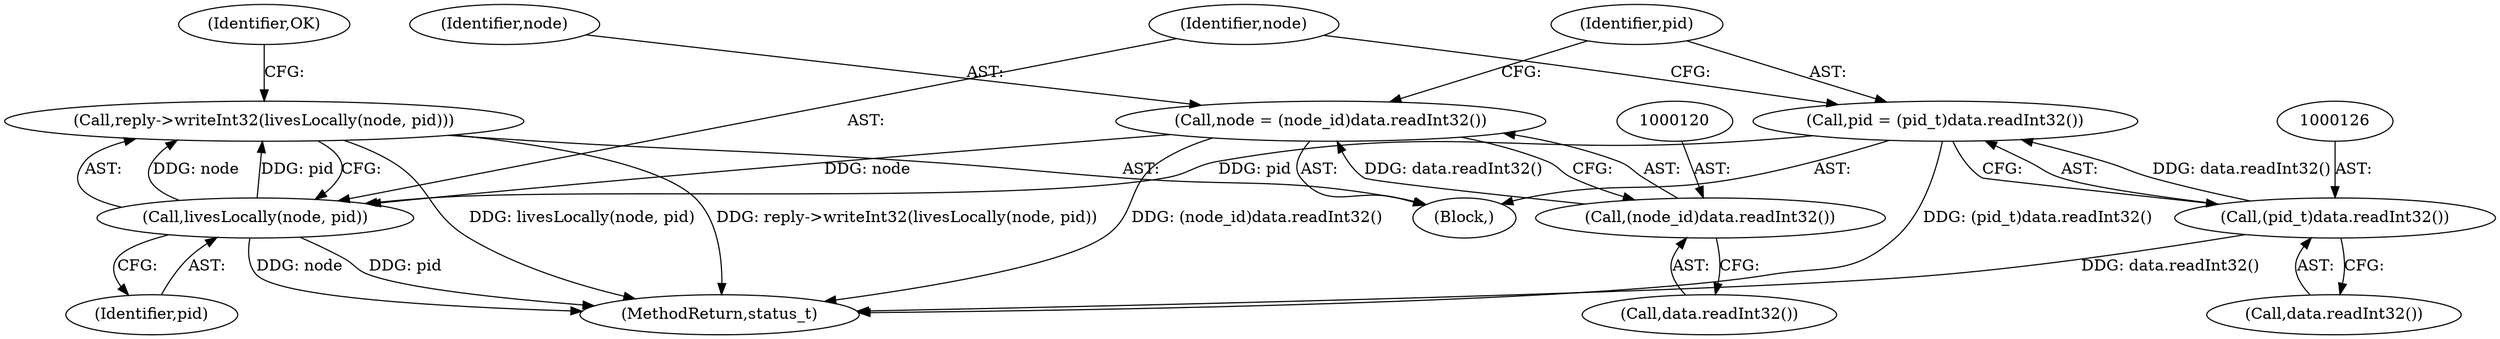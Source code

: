 digraph "0_Android_1171e7c047bf79e7c93342bb6a812c9edd86aa84@API" {
"1000128" [label="(Call,reply->writeInt32(livesLocally(node, pid)))"];
"1000129" [label="(Call,livesLocally(node, pid))"];
"1000117" [label="(Call,node = (node_id)data.readInt32())"];
"1000119" [label="(Call,(node_id)data.readInt32())"];
"1000123" [label="(Call,pid = (pid_t)data.readInt32())"];
"1000125" [label="(Call,(pid_t)data.readInt32())"];
"1000111" [label="(Block,)"];
"1000117" [label="(Call,node = (node_id)data.readInt32())"];
"1000129" [label="(Call,livesLocally(node, pid))"];
"1000123" [label="(Call,pid = (pid_t)data.readInt32())"];
"1000119" [label="(Call,(node_id)data.readInt32())"];
"1000125" [label="(Call,(pid_t)data.readInt32())"];
"1000127" [label="(Call,data.readInt32())"];
"1000121" [label="(Call,data.readInt32())"];
"1000118" [label="(Identifier,node)"];
"1000128" [label="(Call,reply->writeInt32(livesLocally(node, pid)))"];
"1000131" [label="(Identifier,pid)"];
"1000133" [label="(Identifier,OK)"];
"1000124" [label="(Identifier,pid)"];
"1001075" [label="(MethodReturn,status_t)"];
"1000130" [label="(Identifier,node)"];
"1000128" -> "1000111"  [label="AST: "];
"1000128" -> "1000129"  [label="CFG: "];
"1000129" -> "1000128"  [label="AST: "];
"1000133" -> "1000128"  [label="CFG: "];
"1000128" -> "1001075"  [label="DDG: livesLocally(node, pid)"];
"1000128" -> "1001075"  [label="DDG: reply->writeInt32(livesLocally(node, pid))"];
"1000129" -> "1000128"  [label="DDG: node"];
"1000129" -> "1000128"  [label="DDG: pid"];
"1000129" -> "1000131"  [label="CFG: "];
"1000130" -> "1000129"  [label="AST: "];
"1000131" -> "1000129"  [label="AST: "];
"1000129" -> "1001075"  [label="DDG: node"];
"1000129" -> "1001075"  [label="DDG: pid"];
"1000117" -> "1000129"  [label="DDG: node"];
"1000123" -> "1000129"  [label="DDG: pid"];
"1000117" -> "1000111"  [label="AST: "];
"1000117" -> "1000119"  [label="CFG: "];
"1000118" -> "1000117"  [label="AST: "];
"1000119" -> "1000117"  [label="AST: "];
"1000124" -> "1000117"  [label="CFG: "];
"1000117" -> "1001075"  [label="DDG: (node_id)data.readInt32()"];
"1000119" -> "1000117"  [label="DDG: data.readInt32()"];
"1000119" -> "1000121"  [label="CFG: "];
"1000120" -> "1000119"  [label="AST: "];
"1000121" -> "1000119"  [label="AST: "];
"1000123" -> "1000111"  [label="AST: "];
"1000123" -> "1000125"  [label="CFG: "];
"1000124" -> "1000123"  [label="AST: "];
"1000125" -> "1000123"  [label="AST: "];
"1000130" -> "1000123"  [label="CFG: "];
"1000123" -> "1001075"  [label="DDG: (pid_t)data.readInt32()"];
"1000125" -> "1000123"  [label="DDG: data.readInt32()"];
"1000125" -> "1000127"  [label="CFG: "];
"1000126" -> "1000125"  [label="AST: "];
"1000127" -> "1000125"  [label="AST: "];
"1000125" -> "1001075"  [label="DDG: data.readInt32()"];
}
